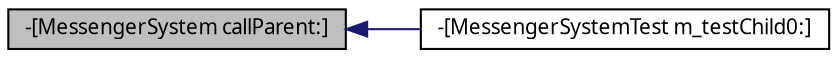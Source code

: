 digraph G
{
  edge [fontname="FreeSans.ttf",fontsize="10",labelfontname="FreeSans.ttf",labelfontsize="10"];
  node [fontname="FreeSans.ttf",fontsize="10",shape=record];
  rankdir=LR;
  Node1 [label="-[MessengerSystem callParent:]",height=0.2,width=0.4,color="black", fillcolor="grey75", style="filled" fontcolor="black"];
  Node1 -> Node2 [dir=back,color="midnightblue",fontsize="10",style="solid"];
  Node2 [label="-[MessengerSystemTest m_testChild0:]",height=0.2,width=0.4,color="black", fillcolor="white", style="filled",URL="$d9/d39/interface_messenger_system_test.html#ab2b931ec9d4901e4fd60204e53fc61e7"];
}
